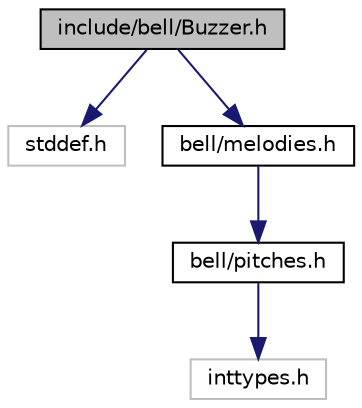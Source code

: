 digraph "include/bell/Buzzer.h"
{
 // LATEX_PDF_SIZE
  edge [fontname="Helvetica",fontsize="10",labelfontname="Helvetica",labelfontsize="10"];
  node [fontname="Helvetica",fontsize="10",shape=record];
  Node1 [label="include/bell/Buzzer.h",height=0.2,width=0.4,color="black", fillcolor="grey75", style="filled", fontcolor="black",tooltip="Buzzer class."];
  Node1 -> Node2 [color="midnightblue",fontsize="10",style="solid",fontname="Helvetica"];
  Node2 [label="stddef.h",height=0.2,width=0.4,color="grey75", fillcolor="white", style="filled",tooltip=" "];
  Node1 -> Node3 [color="midnightblue",fontsize="10",style="solid",fontname="Helvetica"];
  Node3 [label="bell/melodies.h",height=0.2,width=0.4,color="black", fillcolor="white", style="filled",URL="$melodies_8h.html",tooltip="Contains all ring tone melodies."];
  Node3 -> Node4 [color="midnightblue",fontsize="10",style="solid",fontname="Helvetica"];
  Node4 [label="bell/pitches.h",height=0.2,width=0.4,color="black", fillcolor="white", style="filled",URL="$pitches_8h.html",tooltip="Macros for playing musical notes on the buzzer."];
  Node4 -> Node5 [color="midnightblue",fontsize="10",style="solid",fontname="Helvetica"];
  Node5 [label="inttypes.h",height=0.2,width=0.4,color="grey75", fillcolor="white", style="filled",tooltip=" "];
}
